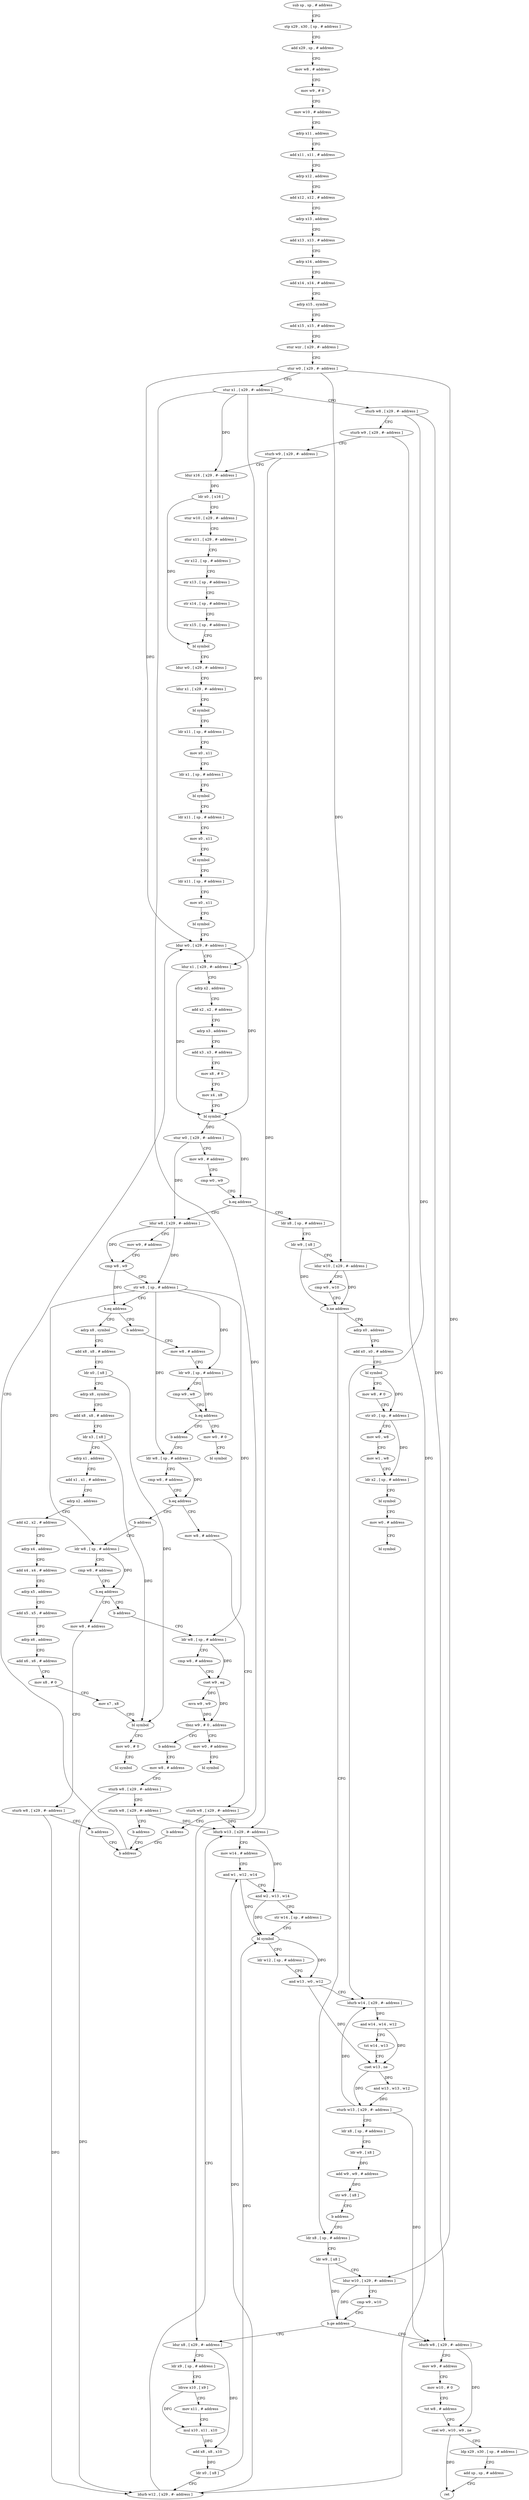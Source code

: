 digraph "func" {
"4200172" [label = "sub sp , sp , # address" ]
"4200176" [label = "stp x29 , x30 , [ sp , # address ]" ]
"4200180" [label = "add x29 , sp , # address" ]
"4200184" [label = "mov w8 , # address" ]
"4200188" [label = "mov w9 , # 0" ]
"4200192" [label = "mov w10 , # address" ]
"4200196" [label = "adrp x11 , address" ]
"4200200" [label = "add x11 , x11 , # address" ]
"4200204" [label = "adrp x12 , address" ]
"4200208" [label = "add x12 , x12 , # address" ]
"4200212" [label = "adrp x13 , address" ]
"4200216" [label = "add x13 , x13 , # address" ]
"4200220" [label = "adrp x14 , address" ]
"4200224" [label = "add x14 , x14 , # address" ]
"4200228" [label = "adrp x15 , symbol" ]
"4200232" [label = "add x15 , x15 , # address" ]
"4200236" [label = "stur wzr , [ x29 , #- address ]" ]
"4200240" [label = "stur w0 , [ x29 , #- address ]" ]
"4200244" [label = "stur x1 , [ x29 , #- address ]" ]
"4200248" [label = "sturb w8 , [ x29 , #- address ]" ]
"4200252" [label = "sturb w9 , [ x29 , #- address ]" ]
"4200256" [label = "sturb w9 , [ x29 , #- address ]" ]
"4200260" [label = "ldur x16 , [ x29 , #- address ]" ]
"4200264" [label = "ldr x0 , [ x16 ]" ]
"4200268" [label = "stur w10 , [ x29 , #- address ]" ]
"4200272" [label = "stur x11 , [ x29 , #- address ]" ]
"4200276" [label = "str x12 , [ sp , # address ]" ]
"4200280" [label = "str x13 , [ sp , # address ]" ]
"4200284" [label = "str x14 , [ sp , # address ]" ]
"4200288" [label = "str x15 , [ sp , # address ]" ]
"4200292" [label = "bl symbol" ]
"4200296" [label = "ldur w0 , [ x29 , #- address ]" ]
"4200300" [label = "ldur x1 , [ x29 , #- address ]" ]
"4200304" [label = "bl symbol" ]
"4200308" [label = "ldr x11 , [ sp , # address ]" ]
"4200312" [label = "mov x0 , x11" ]
"4200316" [label = "ldr x1 , [ sp , # address ]" ]
"4200320" [label = "bl symbol" ]
"4200324" [label = "ldr x11 , [ sp , # address ]" ]
"4200328" [label = "mov x0 , x11" ]
"4200332" [label = "bl symbol" ]
"4200336" [label = "ldr x11 , [ sp , # address ]" ]
"4200340" [label = "mov x0 , x11" ]
"4200344" [label = "bl symbol" ]
"4200348" [label = "ldur w0 , [ x29 , #- address ]" ]
"4200644" [label = "ldr x8 , [ sp , # address ]" ]
"4200648" [label = "ldr w9 , [ x8 ]" ]
"4200652" [label = "ldur w10 , [ x29 , #- address ]" ]
"4200656" [label = "cmp w9 , w10" ]
"4200660" [label = "b.ne address" ]
"4200708" [label = "ldr x8 , [ sp , # address ]" ]
"4200664" [label = "adrp x0 , address" ]
"4200400" [label = "ldur w8 , [ x29 , #- address ]" ]
"4200404" [label = "mov w9 , # address" ]
"4200408" [label = "cmp w8 , w9" ]
"4200412" [label = "str w8 , [ sp , # address ]" ]
"4200416" [label = "b.eq address" ]
"4200548" [label = "adrp x8 , symbol" ]
"4200420" [label = "b address" ]
"4200712" [label = "ldr w9 , [ x8 ]" ]
"4200716" [label = "ldur w10 , [ x29 , #- address ]" ]
"4200720" [label = "cmp w9 , w10" ]
"4200724" [label = "b.ge address" ]
"4200836" [label = "ldurb w8 , [ x29 , #- address ]" ]
"4200728" [label = "ldur x8 , [ x29 , #- address ]" ]
"4200668" [label = "add x0 , x0 , # address" ]
"4200672" [label = "bl symbol" ]
"4200676" [label = "mov w8 , # 0" ]
"4200680" [label = "str x0 , [ sp , # address ]" ]
"4200684" [label = "mov w0 , w8" ]
"4200688" [label = "mov w1 , w8" ]
"4200692" [label = "ldr x2 , [ sp , # address ]" ]
"4200696" [label = "bl symbol" ]
"4200700" [label = "mov w0 , # address" ]
"4200704" [label = "bl symbol" ]
"4200552" [label = "add x8 , x8 , # address" ]
"4200556" [label = "ldr x0 , [ x8 ]" ]
"4200560" [label = "adrp x8 , symbol" ]
"4200564" [label = "add x8 , x8 , # address" ]
"4200568" [label = "ldr x3 , [ x8 ]" ]
"4200572" [label = "adrp x1 , address" ]
"4200576" [label = "add x1 , x1 , # address" ]
"4200580" [label = "adrp x2 , address" ]
"4200584" [label = "add x2 , x2 , # address" ]
"4200588" [label = "adrp x4 , address" ]
"4200592" [label = "add x4 , x4 , # address" ]
"4200596" [label = "adrp x5 , address" ]
"4200600" [label = "add x5 , x5 , # address" ]
"4200604" [label = "adrp x6 , address" ]
"4200608" [label = "add x6 , x6 , # address" ]
"4200612" [label = "mov x8 , # 0" ]
"4200616" [label = "mov x7 , x8" ]
"4200620" [label = "bl symbol" ]
"4200624" [label = "mov w0 , # 0" ]
"4200628" [label = "bl symbol" ]
"4200424" [label = "mov w8 , # address" ]
"4200840" [label = "mov w9 , # address" ]
"4200844" [label = "mov w10 , # 0" ]
"4200848" [label = "tst w8 , # address" ]
"4200852" [label = "csel w0 , w10 , w9 , ne" ]
"4200856" [label = "ldp x29 , x30 , [ sp , # address ]" ]
"4200860" [label = "add sp , sp , # address" ]
"4200864" [label = "ret" ]
"4200732" [label = "ldr x9 , [ sp , # address ]" ]
"4200736" [label = "ldrsw x10 , [ x9 ]" ]
"4200740" [label = "mov x11 , # address" ]
"4200744" [label = "mul x10 , x11 , x10" ]
"4200748" [label = "add x8 , x8 , x10" ]
"4200752" [label = "ldr x0 , [ x8 ]" ]
"4200756" [label = "ldurb w12 , [ x29 , #- address ]" ]
"4200760" [label = "ldurb w13 , [ x29 , #- address ]" ]
"4200764" [label = "mov w14 , # address" ]
"4200768" [label = "and w1 , w12 , w14" ]
"4200772" [label = "and w2 , w13 , w14" ]
"4200776" [label = "str w14 , [ sp , # address ]" ]
"4200780" [label = "bl symbol" ]
"4200784" [label = "ldr w12 , [ sp , # address ]" ]
"4200788" [label = "and w13 , w0 , w12" ]
"4200792" [label = "ldurb w14 , [ x29 , #- address ]" ]
"4200796" [label = "and w14 , w14 , w12" ]
"4200800" [label = "tst w14 , w13" ]
"4200804" [label = "cset w13 , ne" ]
"4200808" [label = "and w13 , w13 , w12" ]
"4200812" [label = "sturb w13 , [ x29 , #- address ]" ]
"4200816" [label = "ldr x8 , [ sp , # address ]" ]
"4200820" [label = "ldr w9 , [ x8 ]" ]
"4200824" [label = "add w9 , w9 , # address" ]
"4200828" [label = "str w9 , [ x8 ]" ]
"4200832" [label = "b address" ]
"4200428" [label = "ldr w9 , [ sp , # address ]" ]
"4200432" [label = "cmp w9 , w8" ]
"4200436" [label = "b.eq address" ]
"4200540" [label = "mov w0 , # 0" ]
"4200440" [label = "b address" ]
"4200544" [label = "bl symbol" ]
"4200444" [label = "ldr w8 , [ sp , # address ]" ]
"4200448" [label = "cmp w8 , # address" ]
"4200452" [label = "b.eq address" ]
"4200528" [label = "mov w8 , # address" ]
"4200456" [label = "b address" ]
"4200532" [label = "sturb w8 , [ x29 , #- address ]" ]
"4200536" [label = "b address" ]
"4200640" [label = "b address" ]
"4200460" [label = "ldr w8 , [ sp , # address ]" ]
"4200464" [label = "cmp w8 , # address" ]
"4200468" [label = "b.eq address" ]
"4200516" [label = "mov w8 , # address" ]
"4200472" [label = "b address" ]
"4200352" [label = "ldur x1 , [ x29 , #- address ]" ]
"4200356" [label = "adrp x2 , address" ]
"4200360" [label = "add x2 , x2 , # address" ]
"4200364" [label = "adrp x3 , address" ]
"4200368" [label = "add x3 , x3 , # address" ]
"4200372" [label = "mov x8 , # 0" ]
"4200376" [label = "mov x4 , x8" ]
"4200380" [label = "bl symbol" ]
"4200384" [label = "stur w0 , [ x29 , #- address ]" ]
"4200388" [label = "mov w9 , # address" ]
"4200392" [label = "cmp w0 , w9" ]
"4200396" [label = "b.eq address" ]
"4200520" [label = "sturb w8 , [ x29 , #- address ]" ]
"4200524" [label = "b address" ]
"4200476" [label = "ldr w8 , [ sp , # address ]" ]
"4200480" [label = "cmp w8 , # address" ]
"4200484" [label = "cset w9 , eq" ]
"4200488" [label = "mvn w9 , w9" ]
"4200492" [label = "tbnz w9 , # 0 , address" ]
"4200632" [label = "mov w0 , # address" ]
"4200496" [label = "b address" ]
"4200636" [label = "bl symbol" ]
"4200500" [label = "mov w8 , # address" ]
"4200504" [label = "sturb w8 , [ x29 , #- address ]" ]
"4200508" [label = "sturb w8 , [ x29 , #- address ]" ]
"4200512" [label = "b address" ]
"4200172" -> "4200176" [ label = "CFG" ]
"4200176" -> "4200180" [ label = "CFG" ]
"4200180" -> "4200184" [ label = "CFG" ]
"4200184" -> "4200188" [ label = "CFG" ]
"4200188" -> "4200192" [ label = "CFG" ]
"4200192" -> "4200196" [ label = "CFG" ]
"4200196" -> "4200200" [ label = "CFG" ]
"4200200" -> "4200204" [ label = "CFG" ]
"4200204" -> "4200208" [ label = "CFG" ]
"4200208" -> "4200212" [ label = "CFG" ]
"4200212" -> "4200216" [ label = "CFG" ]
"4200216" -> "4200220" [ label = "CFG" ]
"4200220" -> "4200224" [ label = "CFG" ]
"4200224" -> "4200228" [ label = "CFG" ]
"4200228" -> "4200232" [ label = "CFG" ]
"4200232" -> "4200236" [ label = "CFG" ]
"4200236" -> "4200240" [ label = "CFG" ]
"4200240" -> "4200244" [ label = "CFG" ]
"4200240" -> "4200348" [ label = "DFG" ]
"4200240" -> "4200652" [ label = "DFG" ]
"4200240" -> "4200716" [ label = "DFG" ]
"4200244" -> "4200248" [ label = "CFG" ]
"4200244" -> "4200260" [ label = "DFG" ]
"4200244" -> "4200352" [ label = "DFG" ]
"4200244" -> "4200728" [ label = "DFG" ]
"4200248" -> "4200252" [ label = "CFG" ]
"4200248" -> "4200836" [ label = "DFG" ]
"4200248" -> "4200792" [ label = "DFG" ]
"4200252" -> "4200256" [ label = "CFG" ]
"4200252" -> "4200756" [ label = "DFG" ]
"4200256" -> "4200260" [ label = "CFG" ]
"4200256" -> "4200760" [ label = "DFG" ]
"4200260" -> "4200264" [ label = "DFG" ]
"4200264" -> "4200268" [ label = "CFG" ]
"4200264" -> "4200292" [ label = "DFG" ]
"4200268" -> "4200272" [ label = "CFG" ]
"4200272" -> "4200276" [ label = "CFG" ]
"4200276" -> "4200280" [ label = "CFG" ]
"4200280" -> "4200284" [ label = "CFG" ]
"4200284" -> "4200288" [ label = "CFG" ]
"4200288" -> "4200292" [ label = "CFG" ]
"4200292" -> "4200296" [ label = "CFG" ]
"4200296" -> "4200300" [ label = "CFG" ]
"4200300" -> "4200304" [ label = "CFG" ]
"4200304" -> "4200308" [ label = "CFG" ]
"4200308" -> "4200312" [ label = "CFG" ]
"4200312" -> "4200316" [ label = "CFG" ]
"4200316" -> "4200320" [ label = "CFG" ]
"4200320" -> "4200324" [ label = "CFG" ]
"4200324" -> "4200328" [ label = "CFG" ]
"4200328" -> "4200332" [ label = "CFG" ]
"4200332" -> "4200336" [ label = "CFG" ]
"4200336" -> "4200340" [ label = "CFG" ]
"4200340" -> "4200344" [ label = "CFG" ]
"4200344" -> "4200348" [ label = "CFG" ]
"4200348" -> "4200352" [ label = "CFG" ]
"4200348" -> "4200380" [ label = "DFG" ]
"4200644" -> "4200648" [ label = "CFG" ]
"4200648" -> "4200652" [ label = "CFG" ]
"4200648" -> "4200660" [ label = "DFG" ]
"4200652" -> "4200656" [ label = "CFG" ]
"4200652" -> "4200660" [ label = "DFG" ]
"4200656" -> "4200660" [ label = "CFG" ]
"4200660" -> "4200708" [ label = "CFG" ]
"4200660" -> "4200664" [ label = "CFG" ]
"4200708" -> "4200712" [ label = "CFG" ]
"4200664" -> "4200668" [ label = "CFG" ]
"4200400" -> "4200404" [ label = "CFG" ]
"4200400" -> "4200408" [ label = "DFG" ]
"4200400" -> "4200412" [ label = "DFG" ]
"4200404" -> "4200408" [ label = "CFG" ]
"4200408" -> "4200412" [ label = "CFG" ]
"4200408" -> "4200416" [ label = "DFG" ]
"4200412" -> "4200416" [ label = "CFG" ]
"4200412" -> "4200428" [ label = "DFG" ]
"4200412" -> "4200444" [ label = "DFG" ]
"4200412" -> "4200460" [ label = "DFG" ]
"4200412" -> "4200476" [ label = "DFG" ]
"4200416" -> "4200548" [ label = "CFG" ]
"4200416" -> "4200420" [ label = "CFG" ]
"4200548" -> "4200552" [ label = "CFG" ]
"4200420" -> "4200424" [ label = "CFG" ]
"4200712" -> "4200716" [ label = "CFG" ]
"4200712" -> "4200724" [ label = "DFG" ]
"4200716" -> "4200720" [ label = "CFG" ]
"4200716" -> "4200724" [ label = "DFG" ]
"4200720" -> "4200724" [ label = "CFG" ]
"4200724" -> "4200836" [ label = "CFG" ]
"4200724" -> "4200728" [ label = "CFG" ]
"4200836" -> "4200840" [ label = "CFG" ]
"4200836" -> "4200852" [ label = "DFG" ]
"4200728" -> "4200732" [ label = "CFG" ]
"4200728" -> "4200748" [ label = "DFG" ]
"4200668" -> "4200672" [ label = "CFG" ]
"4200672" -> "4200676" [ label = "CFG" ]
"4200672" -> "4200680" [ label = "DFG" ]
"4200676" -> "4200680" [ label = "CFG" ]
"4200680" -> "4200684" [ label = "CFG" ]
"4200680" -> "4200692" [ label = "DFG" ]
"4200684" -> "4200688" [ label = "CFG" ]
"4200688" -> "4200692" [ label = "CFG" ]
"4200692" -> "4200696" [ label = "CFG" ]
"4200696" -> "4200700" [ label = "CFG" ]
"4200700" -> "4200704" [ label = "CFG" ]
"4200552" -> "4200556" [ label = "CFG" ]
"4200556" -> "4200560" [ label = "CFG" ]
"4200556" -> "4200620" [ label = "DFG" ]
"4200560" -> "4200564" [ label = "CFG" ]
"4200564" -> "4200568" [ label = "CFG" ]
"4200568" -> "4200572" [ label = "CFG" ]
"4200568" -> "4200620" [ label = "DFG" ]
"4200572" -> "4200576" [ label = "CFG" ]
"4200576" -> "4200580" [ label = "CFG" ]
"4200580" -> "4200584" [ label = "CFG" ]
"4200584" -> "4200588" [ label = "CFG" ]
"4200588" -> "4200592" [ label = "CFG" ]
"4200592" -> "4200596" [ label = "CFG" ]
"4200596" -> "4200600" [ label = "CFG" ]
"4200600" -> "4200604" [ label = "CFG" ]
"4200604" -> "4200608" [ label = "CFG" ]
"4200608" -> "4200612" [ label = "CFG" ]
"4200612" -> "4200616" [ label = "CFG" ]
"4200616" -> "4200620" [ label = "CFG" ]
"4200620" -> "4200624" [ label = "CFG" ]
"4200624" -> "4200628" [ label = "CFG" ]
"4200424" -> "4200428" [ label = "CFG" ]
"4200840" -> "4200844" [ label = "CFG" ]
"4200844" -> "4200848" [ label = "CFG" ]
"4200848" -> "4200852" [ label = "CFG" ]
"4200852" -> "4200856" [ label = "CFG" ]
"4200852" -> "4200864" [ label = "DFG" ]
"4200856" -> "4200860" [ label = "CFG" ]
"4200860" -> "4200864" [ label = "CFG" ]
"4200732" -> "4200736" [ label = "CFG" ]
"4200736" -> "4200740" [ label = "CFG" ]
"4200736" -> "4200744" [ label = "DFG" ]
"4200740" -> "4200744" [ label = "CFG" ]
"4200744" -> "4200748" [ label = "DFG" ]
"4200748" -> "4200752" [ label = "DFG" ]
"4200752" -> "4200756" [ label = "CFG" ]
"4200752" -> "4200780" [ label = "DFG" ]
"4200756" -> "4200760" [ label = "CFG" ]
"4200756" -> "4200768" [ label = "DFG" ]
"4200760" -> "4200764" [ label = "CFG" ]
"4200760" -> "4200772" [ label = "DFG" ]
"4200764" -> "4200768" [ label = "CFG" ]
"4200768" -> "4200772" [ label = "CFG" ]
"4200768" -> "4200780" [ label = "DFG" ]
"4200772" -> "4200776" [ label = "CFG" ]
"4200772" -> "4200780" [ label = "DFG" ]
"4200776" -> "4200780" [ label = "CFG" ]
"4200780" -> "4200784" [ label = "CFG" ]
"4200780" -> "4200788" [ label = "DFG" ]
"4200784" -> "4200788" [ label = "CFG" ]
"4200788" -> "4200792" [ label = "CFG" ]
"4200788" -> "4200804" [ label = "DFG" ]
"4200792" -> "4200796" [ label = "DFG" ]
"4200796" -> "4200800" [ label = "CFG" ]
"4200796" -> "4200804" [ label = "DFG" ]
"4200800" -> "4200804" [ label = "CFG" ]
"4200804" -> "4200808" [ label = "DFG" ]
"4200804" -> "4200812" [ label = "DFG" ]
"4200808" -> "4200812" [ label = "DFG" ]
"4200812" -> "4200816" [ label = "CFG" ]
"4200812" -> "4200836" [ label = "DFG" ]
"4200812" -> "4200792" [ label = "DFG" ]
"4200816" -> "4200820" [ label = "CFG" ]
"4200820" -> "4200824" [ label = "DFG" ]
"4200824" -> "4200828" [ label = "DFG" ]
"4200828" -> "4200832" [ label = "CFG" ]
"4200832" -> "4200708" [ label = "CFG" ]
"4200428" -> "4200432" [ label = "CFG" ]
"4200428" -> "4200436" [ label = "DFG" ]
"4200432" -> "4200436" [ label = "CFG" ]
"4200436" -> "4200540" [ label = "CFG" ]
"4200436" -> "4200440" [ label = "CFG" ]
"4200540" -> "4200544" [ label = "CFG" ]
"4200440" -> "4200444" [ label = "CFG" ]
"4200444" -> "4200448" [ label = "CFG" ]
"4200444" -> "4200452" [ label = "DFG" ]
"4200448" -> "4200452" [ label = "CFG" ]
"4200452" -> "4200528" [ label = "CFG" ]
"4200452" -> "4200456" [ label = "CFG" ]
"4200528" -> "4200532" [ label = "CFG" ]
"4200456" -> "4200460" [ label = "CFG" ]
"4200532" -> "4200536" [ label = "CFG" ]
"4200532" -> "4200760" [ label = "DFG" ]
"4200536" -> "4200640" [ label = "CFG" ]
"4200640" -> "4200348" [ label = "CFG" ]
"4200460" -> "4200464" [ label = "CFG" ]
"4200460" -> "4200468" [ label = "DFG" ]
"4200464" -> "4200468" [ label = "CFG" ]
"4200468" -> "4200516" [ label = "CFG" ]
"4200468" -> "4200472" [ label = "CFG" ]
"4200516" -> "4200520" [ label = "CFG" ]
"4200472" -> "4200476" [ label = "CFG" ]
"4200352" -> "4200356" [ label = "CFG" ]
"4200352" -> "4200380" [ label = "DFG" ]
"4200356" -> "4200360" [ label = "CFG" ]
"4200360" -> "4200364" [ label = "CFG" ]
"4200364" -> "4200368" [ label = "CFG" ]
"4200368" -> "4200372" [ label = "CFG" ]
"4200372" -> "4200376" [ label = "CFG" ]
"4200376" -> "4200380" [ label = "CFG" ]
"4200380" -> "4200384" [ label = "DFG" ]
"4200380" -> "4200396" [ label = "DFG" ]
"4200384" -> "4200388" [ label = "CFG" ]
"4200384" -> "4200400" [ label = "DFG" ]
"4200388" -> "4200392" [ label = "CFG" ]
"4200392" -> "4200396" [ label = "CFG" ]
"4200396" -> "4200644" [ label = "CFG" ]
"4200396" -> "4200400" [ label = "CFG" ]
"4200520" -> "4200524" [ label = "CFG" ]
"4200520" -> "4200756" [ label = "DFG" ]
"4200524" -> "4200640" [ label = "CFG" ]
"4200476" -> "4200480" [ label = "CFG" ]
"4200476" -> "4200484" [ label = "DFG" ]
"4200480" -> "4200484" [ label = "CFG" ]
"4200484" -> "4200488" [ label = "DFG" ]
"4200484" -> "4200492" [ label = "DFG" ]
"4200488" -> "4200492" [ label = "DFG" ]
"4200492" -> "4200632" [ label = "CFG" ]
"4200492" -> "4200496" [ label = "CFG" ]
"4200632" -> "4200636" [ label = "CFG" ]
"4200496" -> "4200500" [ label = "CFG" ]
"4200500" -> "4200504" [ label = "CFG" ]
"4200504" -> "4200508" [ label = "CFG" ]
"4200504" -> "4200756" [ label = "DFG" ]
"4200508" -> "4200512" [ label = "CFG" ]
"4200508" -> "4200760" [ label = "DFG" ]
"4200512" -> "4200640" [ label = "CFG" ]
}
